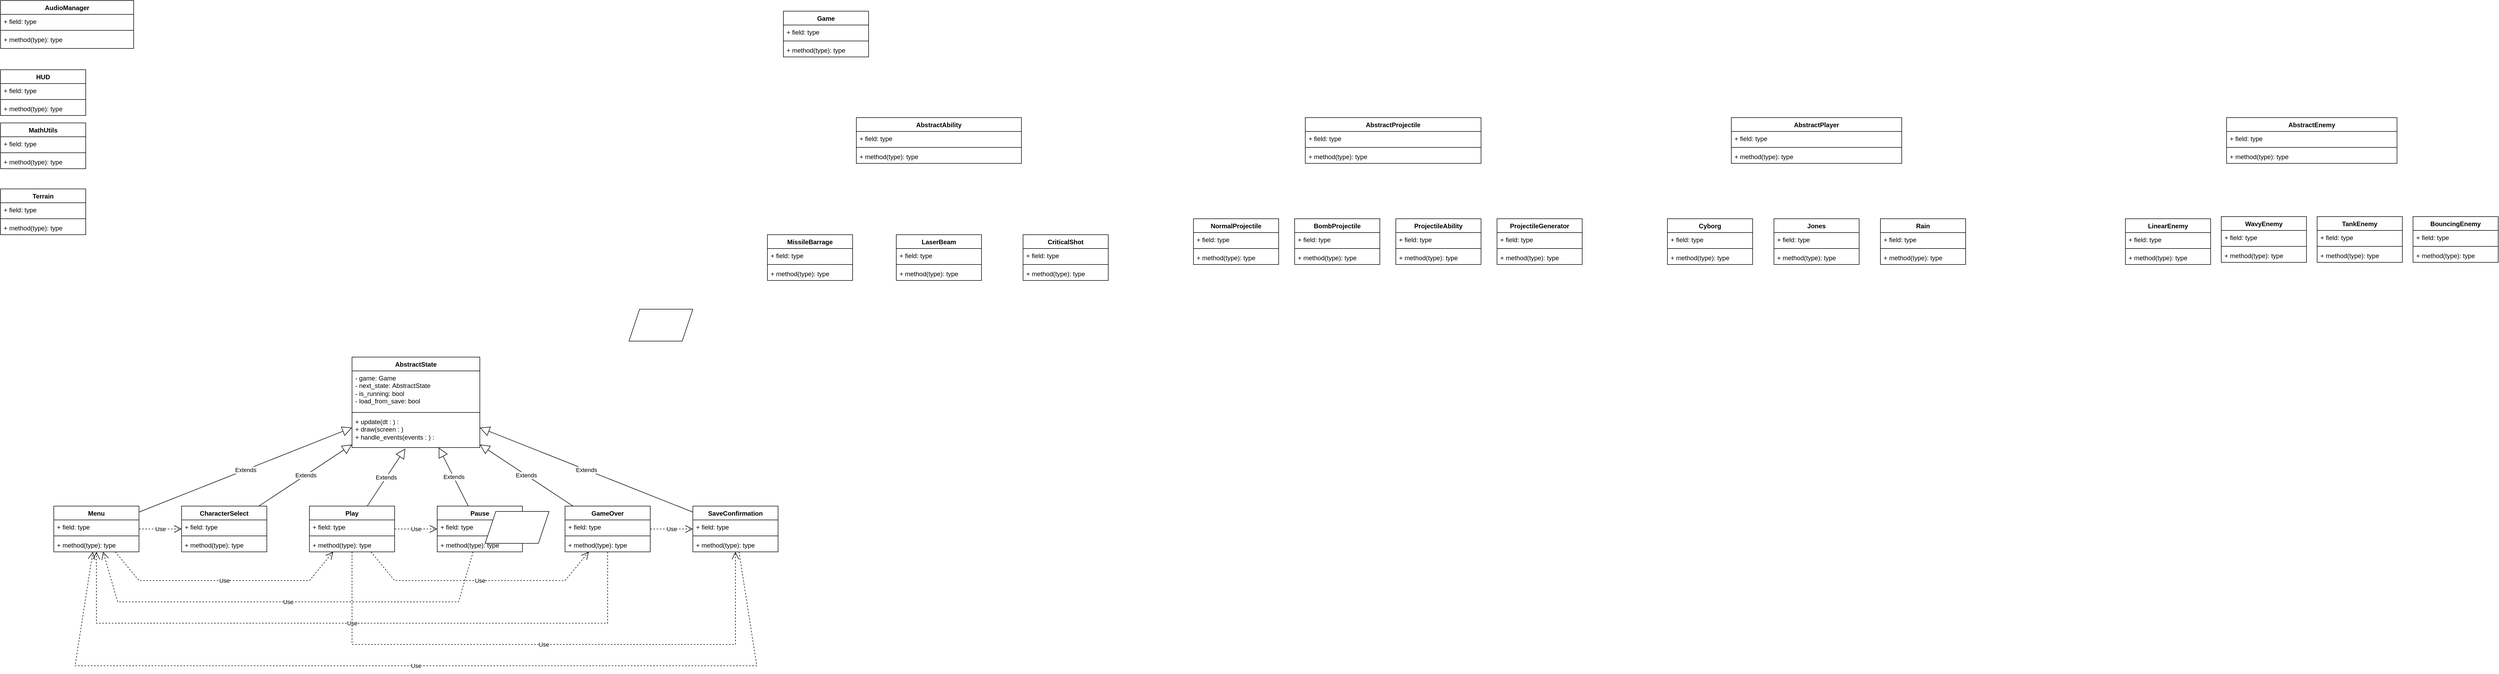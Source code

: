 <mxfile version="26.2.12">
  <diagram id="C5RBs43oDa-KdzZeNtuy" name="Page-1">
    <mxGraphModel dx="3740" dy="1973" grid="1" gridSize="10" guides="1" tooltips="1" connect="1" arrows="1" fold="1" page="1" pageScale="1" pageWidth="827" pageHeight="1169" math="0" shadow="0">
      <root>
        <mxCell id="WIyWlLk6GJQsqaUBKTNV-0" />
        <mxCell id="WIyWlLk6GJQsqaUBKTNV-1" parent="WIyWlLk6GJQsqaUBKTNV-0" />
        <mxCell id="0EwmHbK1_g-h2IZMiYUe-9" value="Game" style="swimlane;fontStyle=1;align=center;verticalAlign=top;childLayout=stackLayout;horizontal=1;startSize=26;horizontalStack=0;resizeParent=1;resizeParentMax=0;resizeLast=0;collapsible=1;marginBottom=0;whiteSpace=wrap;html=1;" parent="WIyWlLk6GJQsqaUBKTNV-1" vertex="1">
          <mxGeometry x="690" y="50" width="160" height="86" as="geometry" />
        </mxCell>
        <mxCell id="0EwmHbK1_g-h2IZMiYUe-10" value="+ field: type" style="text;strokeColor=none;fillColor=none;align=left;verticalAlign=top;spacingLeft=4;spacingRight=4;overflow=hidden;rotatable=0;points=[[0,0.5],[1,0.5]];portConstraint=eastwest;whiteSpace=wrap;html=1;" parent="0EwmHbK1_g-h2IZMiYUe-9" vertex="1">
          <mxGeometry y="26" width="160" height="26" as="geometry" />
        </mxCell>
        <mxCell id="0EwmHbK1_g-h2IZMiYUe-11" value="" style="line;strokeWidth=1;fillColor=none;align=left;verticalAlign=middle;spacingTop=-1;spacingLeft=3;spacingRight=3;rotatable=0;labelPosition=right;points=[];portConstraint=eastwest;strokeColor=inherit;" parent="0EwmHbK1_g-h2IZMiYUe-9" vertex="1">
          <mxGeometry y="52" width="160" height="8" as="geometry" />
        </mxCell>
        <mxCell id="0EwmHbK1_g-h2IZMiYUe-12" value="+ method(type): type" style="text;strokeColor=none;fillColor=none;align=left;verticalAlign=top;spacingLeft=4;spacingRight=4;overflow=hidden;rotatable=0;points=[[0,0.5],[1,0.5]];portConstraint=eastwest;whiteSpace=wrap;html=1;" parent="0EwmHbK1_g-h2IZMiYUe-9" vertex="1">
          <mxGeometry y="60" width="160" height="26" as="geometry" />
        </mxCell>
        <mxCell id="0EwmHbK1_g-h2IZMiYUe-21" value="AudioManager" style="swimlane;fontStyle=1;align=center;verticalAlign=top;childLayout=stackLayout;horizontal=1;startSize=26;horizontalStack=0;resizeParent=1;resizeParentMax=0;resizeLast=0;collapsible=1;marginBottom=0;whiteSpace=wrap;html=1;" parent="WIyWlLk6GJQsqaUBKTNV-1" vertex="1">
          <mxGeometry x="-780" y="30" width="250" height="90" as="geometry" />
        </mxCell>
        <mxCell id="0EwmHbK1_g-h2IZMiYUe-22" value="+ field: type" style="text;strokeColor=none;fillColor=none;align=left;verticalAlign=top;spacingLeft=4;spacingRight=4;overflow=hidden;rotatable=0;points=[[0,0.5],[1,0.5]];portConstraint=eastwest;whiteSpace=wrap;html=1;" parent="0EwmHbK1_g-h2IZMiYUe-21" vertex="1">
          <mxGeometry y="26" width="250" height="26" as="geometry" />
        </mxCell>
        <mxCell id="0EwmHbK1_g-h2IZMiYUe-23" value="" style="line;strokeWidth=1;fillColor=none;align=left;verticalAlign=middle;spacingTop=-1;spacingLeft=3;spacingRight=3;rotatable=0;labelPosition=right;points=[];portConstraint=eastwest;strokeColor=inherit;" parent="0EwmHbK1_g-h2IZMiYUe-21" vertex="1">
          <mxGeometry y="52" width="250" height="8" as="geometry" />
        </mxCell>
        <mxCell id="0EwmHbK1_g-h2IZMiYUe-24" value="+ method(type): type&lt;div&gt;&lt;br&gt;&lt;/div&gt;" style="text;strokeColor=none;fillColor=none;align=left;verticalAlign=top;spacingLeft=4;spacingRight=4;overflow=hidden;rotatable=0;points=[[0,0.5],[1,0.5]];portConstraint=eastwest;whiteSpace=wrap;html=1;" parent="0EwmHbK1_g-h2IZMiYUe-21" vertex="1">
          <mxGeometry y="60" width="250" height="30" as="geometry" />
        </mxCell>
        <mxCell id="0EwmHbK1_g-h2IZMiYUe-25" value="AbstractState" style="swimlane;fontStyle=1;align=center;verticalAlign=top;childLayout=stackLayout;horizontal=1;startSize=26;horizontalStack=0;resizeParent=1;resizeParentMax=0;resizeLast=0;collapsible=1;marginBottom=0;whiteSpace=wrap;html=1;" parent="WIyWlLk6GJQsqaUBKTNV-1" vertex="1">
          <mxGeometry x="-120" y="700" width="240" height="170" as="geometry" />
        </mxCell>
        <mxCell id="0EwmHbK1_g-h2IZMiYUe-26" value="- game: Game&lt;div&gt;- next_state:&amp;nbsp;AbstractState&lt;br&gt;&lt;div&gt;- is_running:&amp;nbsp;bool&lt;/div&gt;&lt;/div&gt;&lt;div&gt;- load_from_save:&amp;nbsp;bool&lt;/div&gt;" style="text;strokeColor=none;fillColor=none;align=left;verticalAlign=top;spacingLeft=4;spacingRight=4;overflow=hidden;rotatable=0;points=[[0,0.5],[1,0.5]];portConstraint=eastwest;whiteSpace=wrap;html=1;" parent="0EwmHbK1_g-h2IZMiYUe-25" vertex="1">
          <mxGeometry y="26" width="240" height="74" as="geometry" />
        </mxCell>
        <mxCell id="0EwmHbK1_g-h2IZMiYUe-27" value="" style="line;strokeWidth=1;fillColor=none;align=left;verticalAlign=middle;spacingTop=-1;spacingLeft=3;spacingRight=3;rotatable=0;labelPosition=right;points=[];portConstraint=eastwest;strokeColor=inherit;" parent="0EwmHbK1_g-h2IZMiYUe-25" vertex="1">
          <mxGeometry y="100" width="240" height="8" as="geometry" />
        </mxCell>
        <mxCell id="0EwmHbK1_g-h2IZMiYUe-28" value="&lt;div&gt;+ update(dt : ) :&amp;nbsp;&lt;/div&gt;&lt;div&gt;+ draw(screen : )&amp;nbsp;&lt;/div&gt;&lt;div&gt;+ handle_events(events : ) :&lt;/div&gt;" style="text;strokeColor=none;fillColor=none;align=left;verticalAlign=top;spacingLeft=4;spacingRight=4;overflow=hidden;rotatable=0;points=[[0,0.5],[1,0.5]];portConstraint=eastwest;whiteSpace=wrap;html=1;" parent="0EwmHbK1_g-h2IZMiYUe-25" vertex="1">
          <mxGeometry y="108" width="240" height="62" as="geometry" />
        </mxCell>
        <mxCell id="0EwmHbK1_g-h2IZMiYUe-38" value="Menu" style="swimlane;fontStyle=1;align=center;verticalAlign=top;childLayout=stackLayout;horizontal=1;startSize=26;horizontalStack=0;resizeParent=1;resizeParentMax=0;resizeLast=0;collapsible=1;marginBottom=0;whiteSpace=wrap;html=1;" parent="WIyWlLk6GJQsqaUBKTNV-1" vertex="1">
          <mxGeometry x="-680" y="980" width="160" height="86" as="geometry" />
        </mxCell>
        <mxCell id="0EwmHbK1_g-h2IZMiYUe-39" value="+ field: type" style="text;strokeColor=none;fillColor=none;align=left;verticalAlign=top;spacingLeft=4;spacingRight=4;overflow=hidden;rotatable=0;points=[[0,0.5],[1,0.5]];portConstraint=eastwest;whiteSpace=wrap;html=1;" parent="0EwmHbK1_g-h2IZMiYUe-38" vertex="1">
          <mxGeometry y="26" width="160" height="26" as="geometry" />
        </mxCell>
        <mxCell id="0EwmHbK1_g-h2IZMiYUe-40" value="" style="line;strokeWidth=1;fillColor=none;align=left;verticalAlign=middle;spacingTop=-1;spacingLeft=3;spacingRight=3;rotatable=0;labelPosition=right;points=[];portConstraint=eastwest;strokeColor=inherit;" parent="0EwmHbK1_g-h2IZMiYUe-38" vertex="1">
          <mxGeometry y="52" width="160" height="8" as="geometry" />
        </mxCell>
        <mxCell id="0EwmHbK1_g-h2IZMiYUe-41" value="+ method(type): type" style="text;strokeColor=none;fillColor=none;align=left;verticalAlign=top;spacingLeft=4;spacingRight=4;overflow=hidden;rotatable=0;points=[[0,0.5],[1,0.5]];portConstraint=eastwest;whiteSpace=wrap;html=1;" parent="0EwmHbK1_g-h2IZMiYUe-38" vertex="1">
          <mxGeometry y="60" width="160" height="26" as="geometry" />
        </mxCell>
        <mxCell id="0EwmHbK1_g-h2IZMiYUe-42" value="Play" style="swimlane;fontStyle=1;align=center;verticalAlign=top;childLayout=stackLayout;horizontal=1;startSize=26;horizontalStack=0;resizeParent=1;resizeParentMax=0;resizeLast=0;collapsible=1;marginBottom=0;whiteSpace=wrap;html=1;" parent="WIyWlLk6GJQsqaUBKTNV-1" vertex="1">
          <mxGeometry x="-200" y="980" width="160" height="86" as="geometry" />
        </mxCell>
        <mxCell id="0EwmHbK1_g-h2IZMiYUe-43" value="+ field: type" style="text;strokeColor=none;fillColor=none;align=left;verticalAlign=top;spacingLeft=4;spacingRight=4;overflow=hidden;rotatable=0;points=[[0,0.5],[1,0.5]];portConstraint=eastwest;whiteSpace=wrap;html=1;" parent="0EwmHbK1_g-h2IZMiYUe-42" vertex="1">
          <mxGeometry y="26" width="160" height="26" as="geometry" />
        </mxCell>
        <mxCell id="0EwmHbK1_g-h2IZMiYUe-44" value="" style="line;strokeWidth=1;fillColor=none;align=left;verticalAlign=middle;spacingTop=-1;spacingLeft=3;spacingRight=3;rotatable=0;labelPosition=right;points=[];portConstraint=eastwest;strokeColor=inherit;" parent="0EwmHbK1_g-h2IZMiYUe-42" vertex="1">
          <mxGeometry y="52" width="160" height="8" as="geometry" />
        </mxCell>
        <mxCell id="0EwmHbK1_g-h2IZMiYUe-45" value="+ method(type): type" style="text;strokeColor=none;fillColor=none;align=left;verticalAlign=top;spacingLeft=4;spacingRight=4;overflow=hidden;rotatable=0;points=[[0,0.5],[1,0.5]];portConstraint=eastwest;whiteSpace=wrap;html=1;" parent="0EwmHbK1_g-h2IZMiYUe-42" vertex="1">
          <mxGeometry y="60" width="160" height="26" as="geometry" />
        </mxCell>
        <mxCell id="0EwmHbK1_g-h2IZMiYUe-46" value="Pause" style="swimlane;fontStyle=1;align=center;verticalAlign=top;childLayout=stackLayout;horizontal=1;startSize=26;horizontalStack=0;resizeParent=1;resizeParentMax=0;resizeLast=0;collapsible=1;marginBottom=0;whiteSpace=wrap;html=1;" parent="WIyWlLk6GJQsqaUBKTNV-1" vertex="1">
          <mxGeometry x="40" y="980" width="160" height="86" as="geometry" />
        </mxCell>
        <mxCell id="0EwmHbK1_g-h2IZMiYUe-47" value="+ field: type" style="text;strokeColor=none;fillColor=none;align=left;verticalAlign=top;spacingLeft=4;spacingRight=4;overflow=hidden;rotatable=0;points=[[0,0.5],[1,0.5]];portConstraint=eastwest;whiteSpace=wrap;html=1;" parent="0EwmHbK1_g-h2IZMiYUe-46" vertex="1">
          <mxGeometry y="26" width="160" height="26" as="geometry" />
        </mxCell>
        <mxCell id="0EwmHbK1_g-h2IZMiYUe-48" value="" style="line;strokeWidth=1;fillColor=none;align=left;verticalAlign=middle;spacingTop=-1;spacingLeft=3;spacingRight=3;rotatable=0;labelPosition=right;points=[];portConstraint=eastwest;strokeColor=inherit;" parent="0EwmHbK1_g-h2IZMiYUe-46" vertex="1">
          <mxGeometry y="52" width="160" height="8" as="geometry" />
        </mxCell>
        <mxCell id="0EwmHbK1_g-h2IZMiYUe-49" value="+ method(type): type" style="text;strokeColor=none;fillColor=none;align=left;verticalAlign=top;spacingLeft=4;spacingRight=4;overflow=hidden;rotatable=0;points=[[0,0.5],[1,0.5]];portConstraint=eastwest;whiteSpace=wrap;html=1;" parent="0EwmHbK1_g-h2IZMiYUe-46" vertex="1">
          <mxGeometry y="60" width="160" height="26" as="geometry" />
        </mxCell>
        <mxCell id="0EwmHbK1_g-h2IZMiYUe-50" value="CharacterSelect" style="swimlane;fontStyle=1;align=center;verticalAlign=top;childLayout=stackLayout;horizontal=1;startSize=26;horizontalStack=0;resizeParent=1;resizeParentMax=0;resizeLast=0;collapsible=1;marginBottom=0;whiteSpace=wrap;html=1;" parent="WIyWlLk6GJQsqaUBKTNV-1" vertex="1">
          <mxGeometry x="-440" y="980" width="160" height="86" as="geometry" />
        </mxCell>
        <mxCell id="0EwmHbK1_g-h2IZMiYUe-51" value="+ field: type" style="text;strokeColor=none;fillColor=none;align=left;verticalAlign=top;spacingLeft=4;spacingRight=4;overflow=hidden;rotatable=0;points=[[0,0.5],[1,0.5]];portConstraint=eastwest;whiteSpace=wrap;html=1;" parent="0EwmHbK1_g-h2IZMiYUe-50" vertex="1">
          <mxGeometry y="26" width="160" height="26" as="geometry" />
        </mxCell>
        <mxCell id="0EwmHbK1_g-h2IZMiYUe-52" value="" style="line;strokeWidth=1;fillColor=none;align=left;verticalAlign=middle;spacingTop=-1;spacingLeft=3;spacingRight=3;rotatable=0;labelPosition=right;points=[];portConstraint=eastwest;strokeColor=inherit;" parent="0EwmHbK1_g-h2IZMiYUe-50" vertex="1">
          <mxGeometry y="52" width="160" height="8" as="geometry" />
        </mxCell>
        <mxCell id="0EwmHbK1_g-h2IZMiYUe-53" value="+ method(type): type" style="text;strokeColor=none;fillColor=none;align=left;verticalAlign=top;spacingLeft=4;spacingRight=4;overflow=hidden;rotatable=0;points=[[0,0.5],[1,0.5]];portConstraint=eastwest;whiteSpace=wrap;html=1;" parent="0EwmHbK1_g-h2IZMiYUe-50" vertex="1">
          <mxGeometry y="60" width="160" height="26" as="geometry" />
        </mxCell>
        <mxCell id="0EwmHbK1_g-h2IZMiYUe-55" value="SaveConfirmation" style="swimlane;fontStyle=1;align=center;verticalAlign=top;childLayout=stackLayout;horizontal=1;startSize=26;horizontalStack=0;resizeParent=1;resizeParentMax=0;resizeLast=0;collapsible=1;marginBottom=0;whiteSpace=wrap;html=1;" parent="WIyWlLk6GJQsqaUBKTNV-1" vertex="1">
          <mxGeometry x="520" y="980" width="160" height="86" as="geometry" />
        </mxCell>
        <mxCell id="0EwmHbK1_g-h2IZMiYUe-56" value="+ field: type" style="text;strokeColor=none;fillColor=none;align=left;verticalAlign=top;spacingLeft=4;spacingRight=4;overflow=hidden;rotatable=0;points=[[0,0.5],[1,0.5]];portConstraint=eastwest;whiteSpace=wrap;html=1;" parent="0EwmHbK1_g-h2IZMiYUe-55" vertex="1">
          <mxGeometry y="26" width="160" height="26" as="geometry" />
        </mxCell>
        <mxCell id="0EwmHbK1_g-h2IZMiYUe-57" value="" style="line;strokeWidth=1;fillColor=none;align=left;verticalAlign=middle;spacingTop=-1;spacingLeft=3;spacingRight=3;rotatable=0;labelPosition=right;points=[];portConstraint=eastwest;strokeColor=inherit;" parent="0EwmHbK1_g-h2IZMiYUe-55" vertex="1">
          <mxGeometry y="52" width="160" height="8" as="geometry" />
        </mxCell>
        <mxCell id="0EwmHbK1_g-h2IZMiYUe-58" value="+ method(type): type" style="text;strokeColor=none;fillColor=none;align=left;verticalAlign=top;spacingLeft=4;spacingRight=4;overflow=hidden;rotatable=0;points=[[0,0.5],[1,0.5]];portConstraint=eastwest;whiteSpace=wrap;html=1;" parent="0EwmHbK1_g-h2IZMiYUe-55" vertex="1">
          <mxGeometry y="60" width="160" height="26" as="geometry" />
        </mxCell>
        <mxCell id="0EwmHbK1_g-h2IZMiYUe-59" value="GameOver" style="swimlane;fontStyle=1;align=center;verticalAlign=top;childLayout=stackLayout;horizontal=1;startSize=26;horizontalStack=0;resizeParent=1;resizeParentMax=0;resizeLast=0;collapsible=1;marginBottom=0;whiteSpace=wrap;html=1;" parent="WIyWlLk6GJQsqaUBKTNV-1" vertex="1">
          <mxGeometry x="280" y="980" width="160" height="86" as="geometry" />
        </mxCell>
        <mxCell id="0EwmHbK1_g-h2IZMiYUe-60" value="+ field: type" style="text;strokeColor=none;fillColor=none;align=left;verticalAlign=top;spacingLeft=4;spacingRight=4;overflow=hidden;rotatable=0;points=[[0,0.5],[1,0.5]];portConstraint=eastwest;whiteSpace=wrap;html=1;" parent="0EwmHbK1_g-h2IZMiYUe-59" vertex="1">
          <mxGeometry y="26" width="160" height="26" as="geometry" />
        </mxCell>
        <mxCell id="0EwmHbK1_g-h2IZMiYUe-61" value="" style="line;strokeWidth=1;fillColor=none;align=left;verticalAlign=middle;spacingTop=-1;spacingLeft=3;spacingRight=3;rotatable=0;labelPosition=right;points=[];portConstraint=eastwest;strokeColor=inherit;" parent="0EwmHbK1_g-h2IZMiYUe-59" vertex="1">
          <mxGeometry y="52" width="160" height="8" as="geometry" />
        </mxCell>
        <mxCell id="0EwmHbK1_g-h2IZMiYUe-62" value="+ method(type): type" style="text;strokeColor=none;fillColor=none;align=left;verticalAlign=top;spacingLeft=4;spacingRight=4;overflow=hidden;rotatable=0;points=[[0,0.5],[1,0.5]];portConstraint=eastwest;whiteSpace=wrap;html=1;" parent="0EwmHbK1_g-h2IZMiYUe-59" vertex="1">
          <mxGeometry y="60" width="160" height="26" as="geometry" />
        </mxCell>
        <mxCell id="0EwmHbK1_g-h2IZMiYUe-63" value="HUD" style="swimlane;fontStyle=1;align=center;verticalAlign=top;childLayout=stackLayout;horizontal=1;startSize=26;horizontalStack=0;resizeParent=1;resizeParentMax=0;resizeLast=0;collapsible=1;marginBottom=0;whiteSpace=wrap;html=1;" parent="WIyWlLk6GJQsqaUBKTNV-1" vertex="1">
          <mxGeometry x="-780" y="160" width="160" height="86" as="geometry" />
        </mxCell>
        <mxCell id="0EwmHbK1_g-h2IZMiYUe-64" value="+ field: type" style="text;strokeColor=none;fillColor=none;align=left;verticalAlign=top;spacingLeft=4;spacingRight=4;overflow=hidden;rotatable=0;points=[[0,0.5],[1,0.5]];portConstraint=eastwest;whiteSpace=wrap;html=1;" parent="0EwmHbK1_g-h2IZMiYUe-63" vertex="1">
          <mxGeometry y="26" width="160" height="26" as="geometry" />
        </mxCell>
        <mxCell id="0EwmHbK1_g-h2IZMiYUe-65" value="" style="line;strokeWidth=1;fillColor=none;align=left;verticalAlign=middle;spacingTop=-1;spacingLeft=3;spacingRight=3;rotatable=0;labelPosition=right;points=[];portConstraint=eastwest;strokeColor=inherit;" parent="0EwmHbK1_g-h2IZMiYUe-63" vertex="1">
          <mxGeometry y="52" width="160" height="8" as="geometry" />
        </mxCell>
        <mxCell id="0EwmHbK1_g-h2IZMiYUe-66" value="+ method(type): type" style="text;strokeColor=none;fillColor=none;align=left;verticalAlign=top;spacingLeft=4;spacingRight=4;overflow=hidden;rotatable=0;points=[[0,0.5],[1,0.5]];portConstraint=eastwest;whiteSpace=wrap;html=1;" parent="0EwmHbK1_g-h2IZMiYUe-63" vertex="1">
          <mxGeometry y="60" width="160" height="26" as="geometry" />
        </mxCell>
        <mxCell id="0EwmHbK1_g-h2IZMiYUe-67" value="MathUtils" style="swimlane;fontStyle=1;align=center;verticalAlign=top;childLayout=stackLayout;horizontal=1;startSize=26;horizontalStack=0;resizeParent=1;resizeParentMax=0;resizeLast=0;collapsible=1;marginBottom=0;whiteSpace=wrap;html=1;" parent="WIyWlLk6GJQsqaUBKTNV-1" vertex="1">
          <mxGeometry x="-780" y="260" width="160" height="86" as="geometry" />
        </mxCell>
        <mxCell id="0EwmHbK1_g-h2IZMiYUe-68" value="+ field: type" style="text;strokeColor=none;fillColor=none;align=left;verticalAlign=top;spacingLeft=4;spacingRight=4;overflow=hidden;rotatable=0;points=[[0,0.5],[1,0.5]];portConstraint=eastwest;whiteSpace=wrap;html=1;" parent="0EwmHbK1_g-h2IZMiYUe-67" vertex="1">
          <mxGeometry y="26" width="160" height="26" as="geometry" />
        </mxCell>
        <mxCell id="0EwmHbK1_g-h2IZMiYUe-69" value="" style="line;strokeWidth=1;fillColor=none;align=left;verticalAlign=middle;spacingTop=-1;spacingLeft=3;spacingRight=3;rotatable=0;labelPosition=right;points=[];portConstraint=eastwest;strokeColor=inherit;" parent="0EwmHbK1_g-h2IZMiYUe-67" vertex="1">
          <mxGeometry y="52" width="160" height="8" as="geometry" />
        </mxCell>
        <mxCell id="0EwmHbK1_g-h2IZMiYUe-70" value="+ method(type): type" style="text;strokeColor=none;fillColor=none;align=left;verticalAlign=top;spacingLeft=4;spacingRight=4;overflow=hidden;rotatable=0;points=[[0,0.5],[1,0.5]];portConstraint=eastwest;whiteSpace=wrap;html=1;" parent="0EwmHbK1_g-h2IZMiYUe-67" vertex="1">
          <mxGeometry y="60" width="160" height="26" as="geometry" />
        </mxCell>
        <mxCell id="0EwmHbK1_g-h2IZMiYUe-71" value="AbstractAbility" style="swimlane;fontStyle=1;align=center;verticalAlign=top;childLayout=stackLayout;horizontal=1;startSize=26;horizontalStack=0;resizeParent=1;resizeParentMax=0;resizeLast=0;collapsible=1;marginBottom=0;whiteSpace=wrap;html=1;" parent="WIyWlLk6GJQsqaUBKTNV-1" vertex="1">
          <mxGeometry x="827" y="250" width="310" height="86" as="geometry" />
        </mxCell>
        <mxCell id="0EwmHbK1_g-h2IZMiYUe-72" value="+ field: type" style="text;strokeColor=none;fillColor=none;align=left;verticalAlign=top;spacingLeft=4;spacingRight=4;overflow=hidden;rotatable=0;points=[[0,0.5],[1,0.5]];portConstraint=eastwest;whiteSpace=wrap;html=1;" parent="0EwmHbK1_g-h2IZMiYUe-71" vertex="1">
          <mxGeometry y="26" width="310" height="26" as="geometry" />
        </mxCell>
        <mxCell id="0EwmHbK1_g-h2IZMiYUe-73" value="" style="line;strokeWidth=1;fillColor=none;align=left;verticalAlign=middle;spacingTop=-1;spacingLeft=3;spacingRight=3;rotatable=0;labelPosition=right;points=[];portConstraint=eastwest;strokeColor=inherit;" parent="0EwmHbK1_g-h2IZMiYUe-71" vertex="1">
          <mxGeometry y="52" width="310" height="8" as="geometry" />
        </mxCell>
        <mxCell id="0EwmHbK1_g-h2IZMiYUe-74" value="+ method(type): type" style="text;strokeColor=none;fillColor=none;align=left;verticalAlign=top;spacingLeft=4;spacingRight=4;overflow=hidden;rotatable=0;points=[[0,0.5],[1,0.5]];portConstraint=eastwest;whiteSpace=wrap;html=1;" parent="0EwmHbK1_g-h2IZMiYUe-71" vertex="1">
          <mxGeometry y="60" width="310" height="26" as="geometry" />
        </mxCell>
        <mxCell id="0EwmHbK1_g-h2IZMiYUe-75" value="MissileBarrage" style="swimlane;fontStyle=1;align=center;verticalAlign=top;childLayout=stackLayout;horizontal=1;startSize=26;horizontalStack=0;resizeParent=1;resizeParentMax=0;resizeLast=0;collapsible=1;marginBottom=0;whiteSpace=wrap;html=1;" parent="WIyWlLk6GJQsqaUBKTNV-1" vertex="1">
          <mxGeometry x="660" y="470" width="160" height="86" as="geometry" />
        </mxCell>
        <mxCell id="0EwmHbK1_g-h2IZMiYUe-76" value="+ field: type" style="text;strokeColor=none;fillColor=none;align=left;verticalAlign=top;spacingLeft=4;spacingRight=4;overflow=hidden;rotatable=0;points=[[0,0.5],[1,0.5]];portConstraint=eastwest;whiteSpace=wrap;html=1;" parent="0EwmHbK1_g-h2IZMiYUe-75" vertex="1">
          <mxGeometry y="26" width="160" height="26" as="geometry" />
        </mxCell>
        <mxCell id="0EwmHbK1_g-h2IZMiYUe-77" value="" style="line;strokeWidth=1;fillColor=none;align=left;verticalAlign=middle;spacingTop=-1;spacingLeft=3;spacingRight=3;rotatable=0;labelPosition=right;points=[];portConstraint=eastwest;strokeColor=inherit;" parent="0EwmHbK1_g-h2IZMiYUe-75" vertex="1">
          <mxGeometry y="52" width="160" height="8" as="geometry" />
        </mxCell>
        <mxCell id="0EwmHbK1_g-h2IZMiYUe-78" value="+ method(type): type" style="text;strokeColor=none;fillColor=none;align=left;verticalAlign=top;spacingLeft=4;spacingRight=4;overflow=hidden;rotatable=0;points=[[0,0.5],[1,0.5]];portConstraint=eastwest;whiteSpace=wrap;html=1;" parent="0EwmHbK1_g-h2IZMiYUe-75" vertex="1">
          <mxGeometry y="60" width="160" height="26" as="geometry" />
        </mxCell>
        <mxCell id="0EwmHbK1_g-h2IZMiYUe-79" value="LaserBeam" style="swimlane;fontStyle=1;align=center;verticalAlign=top;childLayout=stackLayout;horizontal=1;startSize=26;horizontalStack=0;resizeParent=1;resizeParentMax=0;resizeLast=0;collapsible=1;marginBottom=0;whiteSpace=wrap;html=1;" parent="WIyWlLk6GJQsqaUBKTNV-1" vertex="1">
          <mxGeometry x="902" y="470" width="160" height="86" as="geometry" />
        </mxCell>
        <mxCell id="0EwmHbK1_g-h2IZMiYUe-80" value="+ field: type" style="text;strokeColor=none;fillColor=none;align=left;verticalAlign=top;spacingLeft=4;spacingRight=4;overflow=hidden;rotatable=0;points=[[0,0.5],[1,0.5]];portConstraint=eastwest;whiteSpace=wrap;html=1;" parent="0EwmHbK1_g-h2IZMiYUe-79" vertex="1">
          <mxGeometry y="26" width="160" height="26" as="geometry" />
        </mxCell>
        <mxCell id="0EwmHbK1_g-h2IZMiYUe-81" value="" style="line;strokeWidth=1;fillColor=none;align=left;verticalAlign=middle;spacingTop=-1;spacingLeft=3;spacingRight=3;rotatable=0;labelPosition=right;points=[];portConstraint=eastwest;strokeColor=inherit;" parent="0EwmHbK1_g-h2IZMiYUe-79" vertex="1">
          <mxGeometry y="52" width="160" height="8" as="geometry" />
        </mxCell>
        <mxCell id="0EwmHbK1_g-h2IZMiYUe-82" value="+ method(type): type" style="text;strokeColor=none;fillColor=none;align=left;verticalAlign=top;spacingLeft=4;spacingRight=4;overflow=hidden;rotatable=0;points=[[0,0.5],[1,0.5]];portConstraint=eastwest;whiteSpace=wrap;html=1;" parent="0EwmHbK1_g-h2IZMiYUe-79" vertex="1">
          <mxGeometry y="60" width="160" height="26" as="geometry" />
        </mxCell>
        <mxCell id="0EwmHbK1_g-h2IZMiYUe-83" value="CriticalShot" style="swimlane;fontStyle=1;align=center;verticalAlign=top;childLayout=stackLayout;horizontal=1;startSize=26;horizontalStack=0;resizeParent=1;resizeParentMax=0;resizeLast=0;collapsible=1;marginBottom=0;whiteSpace=wrap;html=1;" parent="WIyWlLk6GJQsqaUBKTNV-1" vertex="1">
          <mxGeometry x="1140" y="470" width="160" height="86" as="geometry" />
        </mxCell>
        <mxCell id="0EwmHbK1_g-h2IZMiYUe-84" value="+ field: type" style="text;strokeColor=none;fillColor=none;align=left;verticalAlign=top;spacingLeft=4;spacingRight=4;overflow=hidden;rotatable=0;points=[[0,0.5],[1,0.5]];portConstraint=eastwest;whiteSpace=wrap;html=1;" parent="0EwmHbK1_g-h2IZMiYUe-83" vertex="1">
          <mxGeometry y="26" width="160" height="26" as="geometry" />
        </mxCell>
        <mxCell id="0EwmHbK1_g-h2IZMiYUe-85" value="" style="line;strokeWidth=1;fillColor=none;align=left;verticalAlign=middle;spacingTop=-1;spacingLeft=3;spacingRight=3;rotatable=0;labelPosition=right;points=[];portConstraint=eastwest;strokeColor=inherit;" parent="0EwmHbK1_g-h2IZMiYUe-83" vertex="1">
          <mxGeometry y="52" width="160" height="8" as="geometry" />
        </mxCell>
        <mxCell id="0EwmHbK1_g-h2IZMiYUe-86" value="+ method(type): type" style="text;strokeColor=none;fillColor=none;align=left;verticalAlign=top;spacingLeft=4;spacingRight=4;overflow=hidden;rotatable=0;points=[[0,0.5],[1,0.5]];portConstraint=eastwest;whiteSpace=wrap;html=1;" parent="0EwmHbK1_g-h2IZMiYUe-83" vertex="1">
          <mxGeometry y="60" width="160" height="26" as="geometry" />
        </mxCell>
        <mxCell id="0EwmHbK1_g-h2IZMiYUe-87" value="AbstractProjectile" style="swimlane;fontStyle=1;align=center;verticalAlign=top;childLayout=stackLayout;horizontal=1;startSize=26;horizontalStack=0;resizeParent=1;resizeParentMax=0;resizeLast=0;collapsible=1;marginBottom=0;whiteSpace=wrap;html=1;" parent="WIyWlLk6GJQsqaUBKTNV-1" vertex="1">
          <mxGeometry x="1670" y="250" width="330" height="86" as="geometry" />
        </mxCell>
        <mxCell id="0EwmHbK1_g-h2IZMiYUe-88" value="+ field: type" style="text;strokeColor=none;fillColor=none;align=left;verticalAlign=top;spacingLeft=4;spacingRight=4;overflow=hidden;rotatable=0;points=[[0,0.5],[1,0.5]];portConstraint=eastwest;whiteSpace=wrap;html=1;" parent="0EwmHbK1_g-h2IZMiYUe-87" vertex="1">
          <mxGeometry y="26" width="330" height="26" as="geometry" />
        </mxCell>
        <mxCell id="0EwmHbK1_g-h2IZMiYUe-89" value="" style="line;strokeWidth=1;fillColor=none;align=left;verticalAlign=middle;spacingTop=-1;spacingLeft=3;spacingRight=3;rotatable=0;labelPosition=right;points=[];portConstraint=eastwest;strokeColor=inherit;" parent="0EwmHbK1_g-h2IZMiYUe-87" vertex="1">
          <mxGeometry y="52" width="330" height="8" as="geometry" />
        </mxCell>
        <mxCell id="0EwmHbK1_g-h2IZMiYUe-90" value="+ method(type): type" style="text;strokeColor=none;fillColor=none;align=left;verticalAlign=top;spacingLeft=4;spacingRight=4;overflow=hidden;rotatable=0;points=[[0,0.5],[1,0.5]];portConstraint=eastwest;whiteSpace=wrap;html=1;" parent="0EwmHbK1_g-h2IZMiYUe-87" vertex="1">
          <mxGeometry y="60" width="330" height="26" as="geometry" />
        </mxCell>
        <mxCell id="0EwmHbK1_g-h2IZMiYUe-91" value="BombProjectile" style="swimlane;fontStyle=1;align=center;verticalAlign=top;childLayout=stackLayout;horizontal=1;startSize=26;horizontalStack=0;resizeParent=1;resizeParentMax=0;resizeLast=0;collapsible=1;marginBottom=0;whiteSpace=wrap;html=1;" parent="WIyWlLk6GJQsqaUBKTNV-1" vertex="1">
          <mxGeometry x="1650" y="440" width="160" height="86" as="geometry" />
        </mxCell>
        <mxCell id="0EwmHbK1_g-h2IZMiYUe-92" value="+ field: type" style="text;strokeColor=none;fillColor=none;align=left;verticalAlign=top;spacingLeft=4;spacingRight=4;overflow=hidden;rotatable=0;points=[[0,0.5],[1,0.5]];portConstraint=eastwest;whiteSpace=wrap;html=1;" parent="0EwmHbK1_g-h2IZMiYUe-91" vertex="1">
          <mxGeometry y="26" width="160" height="26" as="geometry" />
        </mxCell>
        <mxCell id="0EwmHbK1_g-h2IZMiYUe-93" value="" style="line;strokeWidth=1;fillColor=none;align=left;verticalAlign=middle;spacingTop=-1;spacingLeft=3;spacingRight=3;rotatable=0;labelPosition=right;points=[];portConstraint=eastwest;strokeColor=inherit;" parent="0EwmHbK1_g-h2IZMiYUe-91" vertex="1">
          <mxGeometry y="52" width="160" height="8" as="geometry" />
        </mxCell>
        <mxCell id="0EwmHbK1_g-h2IZMiYUe-94" value="+ method(type): type" style="text;strokeColor=none;fillColor=none;align=left;verticalAlign=top;spacingLeft=4;spacingRight=4;overflow=hidden;rotatable=0;points=[[0,0.5],[1,0.5]];portConstraint=eastwest;whiteSpace=wrap;html=1;" parent="0EwmHbK1_g-h2IZMiYUe-91" vertex="1">
          <mxGeometry y="60" width="160" height="26" as="geometry" />
        </mxCell>
        <mxCell id="0EwmHbK1_g-h2IZMiYUe-95" value="NormalProjectile" style="swimlane;fontStyle=1;align=center;verticalAlign=top;childLayout=stackLayout;horizontal=1;startSize=26;horizontalStack=0;resizeParent=1;resizeParentMax=0;resizeLast=0;collapsible=1;marginBottom=0;whiteSpace=wrap;html=1;" parent="WIyWlLk6GJQsqaUBKTNV-1" vertex="1">
          <mxGeometry x="1460" y="440" width="160" height="86" as="geometry" />
        </mxCell>
        <mxCell id="0EwmHbK1_g-h2IZMiYUe-96" value="+ field: type" style="text;strokeColor=none;fillColor=none;align=left;verticalAlign=top;spacingLeft=4;spacingRight=4;overflow=hidden;rotatable=0;points=[[0,0.5],[1,0.5]];portConstraint=eastwest;whiteSpace=wrap;html=1;" parent="0EwmHbK1_g-h2IZMiYUe-95" vertex="1">
          <mxGeometry y="26" width="160" height="26" as="geometry" />
        </mxCell>
        <mxCell id="0EwmHbK1_g-h2IZMiYUe-97" value="" style="line;strokeWidth=1;fillColor=none;align=left;verticalAlign=middle;spacingTop=-1;spacingLeft=3;spacingRight=3;rotatable=0;labelPosition=right;points=[];portConstraint=eastwest;strokeColor=inherit;" parent="0EwmHbK1_g-h2IZMiYUe-95" vertex="1">
          <mxGeometry y="52" width="160" height="8" as="geometry" />
        </mxCell>
        <mxCell id="0EwmHbK1_g-h2IZMiYUe-98" value="+ method(type): type" style="text;strokeColor=none;fillColor=none;align=left;verticalAlign=top;spacingLeft=4;spacingRight=4;overflow=hidden;rotatable=0;points=[[0,0.5],[1,0.5]];portConstraint=eastwest;whiteSpace=wrap;html=1;" parent="0EwmHbK1_g-h2IZMiYUe-95" vertex="1">
          <mxGeometry y="60" width="160" height="26" as="geometry" />
        </mxCell>
        <mxCell id="0EwmHbK1_g-h2IZMiYUe-99" value="ProjectileAbility" style="swimlane;fontStyle=1;align=center;verticalAlign=top;childLayout=stackLayout;horizontal=1;startSize=26;horizontalStack=0;resizeParent=1;resizeParentMax=0;resizeLast=0;collapsible=1;marginBottom=0;whiteSpace=wrap;html=1;" parent="WIyWlLk6GJQsqaUBKTNV-1" vertex="1">
          <mxGeometry x="1840" y="440" width="160" height="86" as="geometry" />
        </mxCell>
        <mxCell id="0EwmHbK1_g-h2IZMiYUe-100" value="+ field: type" style="text;strokeColor=none;fillColor=none;align=left;verticalAlign=top;spacingLeft=4;spacingRight=4;overflow=hidden;rotatable=0;points=[[0,0.5],[1,0.5]];portConstraint=eastwest;whiteSpace=wrap;html=1;" parent="0EwmHbK1_g-h2IZMiYUe-99" vertex="1">
          <mxGeometry y="26" width="160" height="26" as="geometry" />
        </mxCell>
        <mxCell id="0EwmHbK1_g-h2IZMiYUe-101" value="" style="line;strokeWidth=1;fillColor=none;align=left;verticalAlign=middle;spacingTop=-1;spacingLeft=3;spacingRight=3;rotatable=0;labelPosition=right;points=[];portConstraint=eastwest;strokeColor=inherit;" parent="0EwmHbK1_g-h2IZMiYUe-99" vertex="1">
          <mxGeometry y="52" width="160" height="8" as="geometry" />
        </mxCell>
        <mxCell id="0EwmHbK1_g-h2IZMiYUe-102" value="+ method(type): type" style="text;strokeColor=none;fillColor=none;align=left;verticalAlign=top;spacingLeft=4;spacingRight=4;overflow=hidden;rotatable=0;points=[[0,0.5],[1,0.5]];portConstraint=eastwest;whiteSpace=wrap;html=1;" parent="0EwmHbK1_g-h2IZMiYUe-99" vertex="1">
          <mxGeometry y="60" width="160" height="26" as="geometry" />
        </mxCell>
        <mxCell id="0EwmHbK1_g-h2IZMiYUe-103" value="ProjectileGenerator" style="swimlane;fontStyle=1;align=center;verticalAlign=top;childLayout=stackLayout;horizontal=1;startSize=26;horizontalStack=0;resizeParent=1;resizeParentMax=0;resizeLast=0;collapsible=1;marginBottom=0;whiteSpace=wrap;html=1;" parent="WIyWlLk6GJQsqaUBKTNV-1" vertex="1">
          <mxGeometry x="2030" y="440" width="160" height="86" as="geometry" />
        </mxCell>
        <mxCell id="0EwmHbK1_g-h2IZMiYUe-104" value="+ field: type" style="text;strokeColor=none;fillColor=none;align=left;verticalAlign=top;spacingLeft=4;spacingRight=4;overflow=hidden;rotatable=0;points=[[0,0.5],[1,0.5]];portConstraint=eastwest;whiteSpace=wrap;html=1;" parent="0EwmHbK1_g-h2IZMiYUe-103" vertex="1">
          <mxGeometry y="26" width="160" height="26" as="geometry" />
        </mxCell>
        <mxCell id="0EwmHbK1_g-h2IZMiYUe-105" value="" style="line;strokeWidth=1;fillColor=none;align=left;verticalAlign=middle;spacingTop=-1;spacingLeft=3;spacingRight=3;rotatable=0;labelPosition=right;points=[];portConstraint=eastwest;strokeColor=inherit;" parent="0EwmHbK1_g-h2IZMiYUe-103" vertex="1">
          <mxGeometry y="52" width="160" height="8" as="geometry" />
        </mxCell>
        <mxCell id="0EwmHbK1_g-h2IZMiYUe-106" value="+ method(type): type" style="text;strokeColor=none;fillColor=none;align=left;verticalAlign=top;spacingLeft=4;spacingRight=4;overflow=hidden;rotatable=0;points=[[0,0.5],[1,0.5]];portConstraint=eastwest;whiteSpace=wrap;html=1;" parent="0EwmHbK1_g-h2IZMiYUe-103" vertex="1">
          <mxGeometry y="60" width="160" height="26" as="geometry" />
        </mxCell>
        <mxCell id="0EwmHbK1_g-h2IZMiYUe-107" value="AbstractPlayer" style="swimlane;fontStyle=1;align=center;verticalAlign=top;childLayout=stackLayout;horizontal=1;startSize=26;horizontalStack=0;resizeParent=1;resizeParentMax=0;resizeLast=0;collapsible=1;marginBottom=0;whiteSpace=wrap;html=1;" parent="WIyWlLk6GJQsqaUBKTNV-1" vertex="1">
          <mxGeometry x="2470" y="250" width="320" height="86" as="geometry" />
        </mxCell>
        <mxCell id="0EwmHbK1_g-h2IZMiYUe-108" value="+ field: type" style="text;strokeColor=none;fillColor=none;align=left;verticalAlign=top;spacingLeft=4;spacingRight=4;overflow=hidden;rotatable=0;points=[[0,0.5],[1,0.5]];portConstraint=eastwest;whiteSpace=wrap;html=1;" parent="0EwmHbK1_g-h2IZMiYUe-107" vertex="1">
          <mxGeometry y="26" width="320" height="26" as="geometry" />
        </mxCell>
        <mxCell id="0EwmHbK1_g-h2IZMiYUe-109" value="" style="line;strokeWidth=1;fillColor=none;align=left;verticalAlign=middle;spacingTop=-1;spacingLeft=3;spacingRight=3;rotatable=0;labelPosition=right;points=[];portConstraint=eastwest;strokeColor=inherit;" parent="0EwmHbK1_g-h2IZMiYUe-107" vertex="1">
          <mxGeometry y="52" width="320" height="8" as="geometry" />
        </mxCell>
        <mxCell id="0EwmHbK1_g-h2IZMiYUe-110" value="+ method(type): type" style="text;strokeColor=none;fillColor=none;align=left;verticalAlign=top;spacingLeft=4;spacingRight=4;overflow=hidden;rotatable=0;points=[[0,0.5],[1,0.5]];portConstraint=eastwest;whiteSpace=wrap;html=1;" parent="0EwmHbK1_g-h2IZMiYUe-107" vertex="1">
          <mxGeometry y="60" width="320" height="26" as="geometry" />
        </mxCell>
        <mxCell id="0EwmHbK1_g-h2IZMiYUe-111" value="Cyborg" style="swimlane;fontStyle=1;align=center;verticalAlign=top;childLayout=stackLayout;horizontal=1;startSize=26;horizontalStack=0;resizeParent=1;resizeParentMax=0;resizeLast=0;collapsible=1;marginBottom=0;whiteSpace=wrap;html=1;" parent="WIyWlLk6GJQsqaUBKTNV-1" vertex="1">
          <mxGeometry x="2350" y="440" width="160" height="86" as="geometry" />
        </mxCell>
        <mxCell id="0EwmHbK1_g-h2IZMiYUe-112" value="+ field: type" style="text;strokeColor=none;fillColor=none;align=left;verticalAlign=top;spacingLeft=4;spacingRight=4;overflow=hidden;rotatable=0;points=[[0,0.5],[1,0.5]];portConstraint=eastwest;whiteSpace=wrap;html=1;" parent="0EwmHbK1_g-h2IZMiYUe-111" vertex="1">
          <mxGeometry y="26" width="160" height="26" as="geometry" />
        </mxCell>
        <mxCell id="0EwmHbK1_g-h2IZMiYUe-113" value="" style="line;strokeWidth=1;fillColor=none;align=left;verticalAlign=middle;spacingTop=-1;spacingLeft=3;spacingRight=3;rotatable=0;labelPosition=right;points=[];portConstraint=eastwest;strokeColor=inherit;" parent="0EwmHbK1_g-h2IZMiYUe-111" vertex="1">
          <mxGeometry y="52" width="160" height="8" as="geometry" />
        </mxCell>
        <mxCell id="0EwmHbK1_g-h2IZMiYUe-114" value="+ method(type): type" style="text;strokeColor=none;fillColor=none;align=left;verticalAlign=top;spacingLeft=4;spacingRight=4;overflow=hidden;rotatable=0;points=[[0,0.5],[1,0.5]];portConstraint=eastwest;whiteSpace=wrap;html=1;" parent="0EwmHbK1_g-h2IZMiYUe-111" vertex="1">
          <mxGeometry y="60" width="160" height="26" as="geometry" />
        </mxCell>
        <mxCell id="0EwmHbK1_g-h2IZMiYUe-115" value="Jones" style="swimlane;fontStyle=1;align=center;verticalAlign=top;childLayout=stackLayout;horizontal=1;startSize=26;horizontalStack=0;resizeParent=1;resizeParentMax=0;resizeLast=0;collapsible=1;marginBottom=0;whiteSpace=wrap;html=1;" parent="WIyWlLk6GJQsqaUBKTNV-1" vertex="1">
          <mxGeometry x="2550" y="440" width="160" height="86" as="geometry" />
        </mxCell>
        <mxCell id="0EwmHbK1_g-h2IZMiYUe-116" value="+ field: type" style="text;strokeColor=none;fillColor=none;align=left;verticalAlign=top;spacingLeft=4;spacingRight=4;overflow=hidden;rotatable=0;points=[[0,0.5],[1,0.5]];portConstraint=eastwest;whiteSpace=wrap;html=1;" parent="0EwmHbK1_g-h2IZMiYUe-115" vertex="1">
          <mxGeometry y="26" width="160" height="26" as="geometry" />
        </mxCell>
        <mxCell id="0EwmHbK1_g-h2IZMiYUe-117" value="" style="line;strokeWidth=1;fillColor=none;align=left;verticalAlign=middle;spacingTop=-1;spacingLeft=3;spacingRight=3;rotatable=0;labelPosition=right;points=[];portConstraint=eastwest;strokeColor=inherit;" parent="0EwmHbK1_g-h2IZMiYUe-115" vertex="1">
          <mxGeometry y="52" width="160" height="8" as="geometry" />
        </mxCell>
        <mxCell id="0EwmHbK1_g-h2IZMiYUe-118" value="+ method(type): type" style="text;strokeColor=none;fillColor=none;align=left;verticalAlign=top;spacingLeft=4;spacingRight=4;overflow=hidden;rotatable=0;points=[[0,0.5],[1,0.5]];portConstraint=eastwest;whiteSpace=wrap;html=1;" parent="0EwmHbK1_g-h2IZMiYUe-115" vertex="1">
          <mxGeometry y="60" width="160" height="26" as="geometry" />
        </mxCell>
        <mxCell id="0EwmHbK1_g-h2IZMiYUe-119" value="Rain" style="swimlane;fontStyle=1;align=center;verticalAlign=top;childLayout=stackLayout;horizontal=1;startSize=26;horizontalStack=0;resizeParent=1;resizeParentMax=0;resizeLast=0;collapsible=1;marginBottom=0;whiteSpace=wrap;html=1;" parent="WIyWlLk6GJQsqaUBKTNV-1" vertex="1">
          <mxGeometry x="2750" y="440" width="160" height="86" as="geometry" />
        </mxCell>
        <mxCell id="0EwmHbK1_g-h2IZMiYUe-120" value="+ field: type" style="text;strokeColor=none;fillColor=none;align=left;verticalAlign=top;spacingLeft=4;spacingRight=4;overflow=hidden;rotatable=0;points=[[0,0.5],[1,0.5]];portConstraint=eastwest;whiteSpace=wrap;html=1;" parent="0EwmHbK1_g-h2IZMiYUe-119" vertex="1">
          <mxGeometry y="26" width="160" height="26" as="geometry" />
        </mxCell>
        <mxCell id="0EwmHbK1_g-h2IZMiYUe-121" value="" style="line;strokeWidth=1;fillColor=none;align=left;verticalAlign=middle;spacingTop=-1;spacingLeft=3;spacingRight=3;rotatable=0;labelPosition=right;points=[];portConstraint=eastwest;strokeColor=inherit;" parent="0EwmHbK1_g-h2IZMiYUe-119" vertex="1">
          <mxGeometry y="52" width="160" height="8" as="geometry" />
        </mxCell>
        <mxCell id="0EwmHbK1_g-h2IZMiYUe-122" value="+ method(type): type" style="text;strokeColor=none;fillColor=none;align=left;verticalAlign=top;spacingLeft=4;spacingRight=4;overflow=hidden;rotatable=0;points=[[0,0.5],[1,0.5]];portConstraint=eastwest;whiteSpace=wrap;html=1;" parent="0EwmHbK1_g-h2IZMiYUe-119" vertex="1">
          <mxGeometry y="60" width="160" height="26" as="geometry" />
        </mxCell>
        <mxCell id="0EwmHbK1_g-h2IZMiYUe-123" value="BouncingEnemy" style="swimlane;fontStyle=1;align=center;verticalAlign=top;childLayout=stackLayout;horizontal=1;startSize=26;horizontalStack=0;resizeParent=1;resizeParentMax=0;resizeLast=0;collapsible=1;marginBottom=0;whiteSpace=wrap;html=1;" parent="WIyWlLk6GJQsqaUBKTNV-1" vertex="1">
          <mxGeometry x="3750" y="436" width="160" height="86" as="geometry" />
        </mxCell>
        <mxCell id="0EwmHbK1_g-h2IZMiYUe-124" value="+ field: type" style="text;strokeColor=none;fillColor=none;align=left;verticalAlign=top;spacingLeft=4;spacingRight=4;overflow=hidden;rotatable=0;points=[[0,0.5],[1,0.5]];portConstraint=eastwest;whiteSpace=wrap;html=1;" parent="0EwmHbK1_g-h2IZMiYUe-123" vertex="1">
          <mxGeometry y="26" width="160" height="26" as="geometry" />
        </mxCell>
        <mxCell id="0EwmHbK1_g-h2IZMiYUe-125" value="" style="line;strokeWidth=1;fillColor=none;align=left;verticalAlign=middle;spacingTop=-1;spacingLeft=3;spacingRight=3;rotatable=0;labelPosition=right;points=[];portConstraint=eastwest;strokeColor=inherit;" parent="0EwmHbK1_g-h2IZMiYUe-123" vertex="1">
          <mxGeometry y="52" width="160" height="8" as="geometry" />
        </mxCell>
        <mxCell id="0EwmHbK1_g-h2IZMiYUe-126" value="+ method(type): type" style="text;strokeColor=none;fillColor=none;align=left;verticalAlign=top;spacingLeft=4;spacingRight=4;overflow=hidden;rotatable=0;points=[[0,0.5],[1,0.5]];portConstraint=eastwest;whiteSpace=wrap;html=1;" parent="0EwmHbK1_g-h2IZMiYUe-123" vertex="1">
          <mxGeometry y="60" width="160" height="26" as="geometry" />
        </mxCell>
        <mxCell id="0EwmHbK1_g-h2IZMiYUe-127" value="TankEnemy" style="swimlane;fontStyle=1;align=center;verticalAlign=top;childLayout=stackLayout;horizontal=1;startSize=26;horizontalStack=0;resizeParent=1;resizeParentMax=0;resizeLast=0;collapsible=1;marginBottom=0;whiteSpace=wrap;html=1;" parent="WIyWlLk6GJQsqaUBKTNV-1" vertex="1">
          <mxGeometry x="3570" y="436" width="160" height="86" as="geometry" />
        </mxCell>
        <mxCell id="0EwmHbK1_g-h2IZMiYUe-128" value="+ field: type" style="text;strokeColor=none;fillColor=none;align=left;verticalAlign=top;spacingLeft=4;spacingRight=4;overflow=hidden;rotatable=0;points=[[0,0.5],[1,0.5]];portConstraint=eastwest;whiteSpace=wrap;html=1;" parent="0EwmHbK1_g-h2IZMiYUe-127" vertex="1">
          <mxGeometry y="26" width="160" height="26" as="geometry" />
        </mxCell>
        <mxCell id="0EwmHbK1_g-h2IZMiYUe-129" value="" style="line;strokeWidth=1;fillColor=none;align=left;verticalAlign=middle;spacingTop=-1;spacingLeft=3;spacingRight=3;rotatable=0;labelPosition=right;points=[];portConstraint=eastwest;strokeColor=inherit;" parent="0EwmHbK1_g-h2IZMiYUe-127" vertex="1">
          <mxGeometry y="52" width="160" height="8" as="geometry" />
        </mxCell>
        <mxCell id="0EwmHbK1_g-h2IZMiYUe-130" value="+ method(type): type" style="text;strokeColor=none;fillColor=none;align=left;verticalAlign=top;spacingLeft=4;spacingRight=4;overflow=hidden;rotatable=0;points=[[0,0.5],[1,0.5]];portConstraint=eastwest;whiteSpace=wrap;html=1;" parent="0EwmHbK1_g-h2IZMiYUe-127" vertex="1">
          <mxGeometry y="60" width="160" height="26" as="geometry" />
        </mxCell>
        <mxCell id="0EwmHbK1_g-h2IZMiYUe-131" value="WavyEnemy" style="swimlane;fontStyle=1;align=center;verticalAlign=top;childLayout=stackLayout;horizontal=1;startSize=26;horizontalStack=0;resizeParent=1;resizeParentMax=0;resizeLast=0;collapsible=1;marginBottom=0;whiteSpace=wrap;html=1;" parent="WIyWlLk6GJQsqaUBKTNV-1" vertex="1">
          <mxGeometry x="3390" y="436" width="160" height="86" as="geometry" />
        </mxCell>
        <mxCell id="0EwmHbK1_g-h2IZMiYUe-132" value="+ field: type" style="text;strokeColor=none;fillColor=none;align=left;verticalAlign=top;spacingLeft=4;spacingRight=4;overflow=hidden;rotatable=0;points=[[0,0.5],[1,0.5]];portConstraint=eastwest;whiteSpace=wrap;html=1;" parent="0EwmHbK1_g-h2IZMiYUe-131" vertex="1">
          <mxGeometry y="26" width="160" height="26" as="geometry" />
        </mxCell>
        <mxCell id="0EwmHbK1_g-h2IZMiYUe-133" value="" style="line;strokeWidth=1;fillColor=none;align=left;verticalAlign=middle;spacingTop=-1;spacingLeft=3;spacingRight=3;rotatable=0;labelPosition=right;points=[];portConstraint=eastwest;strokeColor=inherit;" parent="0EwmHbK1_g-h2IZMiYUe-131" vertex="1">
          <mxGeometry y="52" width="160" height="8" as="geometry" />
        </mxCell>
        <mxCell id="0EwmHbK1_g-h2IZMiYUe-134" value="+ method(type): type" style="text;strokeColor=none;fillColor=none;align=left;verticalAlign=top;spacingLeft=4;spacingRight=4;overflow=hidden;rotatable=0;points=[[0,0.5],[1,0.5]];portConstraint=eastwest;whiteSpace=wrap;html=1;" parent="0EwmHbK1_g-h2IZMiYUe-131" vertex="1">
          <mxGeometry y="60" width="160" height="26" as="geometry" />
        </mxCell>
        <mxCell id="0EwmHbK1_g-h2IZMiYUe-135" value="LinearEnemy" style="swimlane;fontStyle=1;align=center;verticalAlign=top;childLayout=stackLayout;horizontal=1;startSize=26;horizontalStack=0;resizeParent=1;resizeParentMax=0;resizeLast=0;collapsible=1;marginBottom=0;whiteSpace=wrap;html=1;" parent="WIyWlLk6GJQsqaUBKTNV-1" vertex="1">
          <mxGeometry x="3210" y="440" width="160" height="86" as="geometry" />
        </mxCell>
        <mxCell id="0EwmHbK1_g-h2IZMiYUe-136" value="+ field: type" style="text;strokeColor=none;fillColor=none;align=left;verticalAlign=top;spacingLeft=4;spacingRight=4;overflow=hidden;rotatable=0;points=[[0,0.5],[1,0.5]];portConstraint=eastwest;whiteSpace=wrap;html=1;" parent="0EwmHbK1_g-h2IZMiYUe-135" vertex="1">
          <mxGeometry y="26" width="160" height="26" as="geometry" />
        </mxCell>
        <mxCell id="0EwmHbK1_g-h2IZMiYUe-137" value="" style="line;strokeWidth=1;fillColor=none;align=left;verticalAlign=middle;spacingTop=-1;spacingLeft=3;spacingRight=3;rotatable=0;labelPosition=right;points=[];portConstraint=eastwest;strokeColor=inherit;" parent="0EwmHbK1_g-h2IZMiYUe-135" vertex="1">
          <mxGeometry y="52" width="160" height="8" as="geometry" />
        </mxCell>
        <mxCell id="0EwmHbK1_g-h2IZMiYUe-138" value="+ method(type): type" style="text;strokeColor=none;fillColor=none;align=left;verticalAlign=top;spacingLeft=4;spacingRight=4;overflow=hidden;rotatable=0;points=[[0,0.5],[1,0.5]];portConstraint=eastwest;whiteSpace=wrap;html=1;" parent="0EwmHbK1_g-h2IZMiYUe-135" vertex="1">
          <mxGeometry y="60" width="160" height="26" as="geometry" />
        </mxCell>
        <mxCell id="0EwmHbK1_g-h2IZMiYUe-139" value="AbstractEnemy" style="swimlane;fontStyle=1;align=center;verticalAlign=top;childLayout=stackLayout;horizontal=1;startSize=26;horizontalStack=0;resizeParent=1;resizeParentMax=0;resizeLast=0;collapsible=1;marginBottom=0;whiteSpace=wrap;html=1;" parent="WIyWlLk6GJQsqaUBKTNV-1" vertex="1">
          <mxGeometry x="3400" y="250" width="320" height="86" as="geometry" />
        </mxCell>
        <mxCell id="0EwmHbK1_g-h2IZMiYUe-140" value="+ field: type" style="text;strokeColor=none;fillColor=none;align=left;verticalAlign=top;spacingLeft=4;spacingRight=4;overflow=hidden;rotatable=0;points=[[0,0.5],[1,0.5]];portConstraint=eastwest;whiteSpace=wrap;html=1;" parent="0EwmHbK1_g-h2IZMiYUe-139" vertex="1">
          <mxGeometry y="26" width="320" height="26" as="geometry" />
        </mxCell>
        <mxCell id="0EwmHbK1_g-h2IZMiYUe-141" value="" style="line;strokeWidth=1;fillColor=none;align=left;verticalAlign=middle;spacingTop=-1;spacingLeft=3;spacingRight=3;rotatable=0;labelPosition=right;points=[];portConstraint=eastwest;strokeColor=inherit;" parent="0EwmHbK1_g-h2IZMiYUe-139" vertex="1">
          <mxGeometry y="52" width="320" height="8" as="geometry" />
        </mxCell>
        <mxCell id="0EwmHbK1_g-h2IZMiYUe-142" value="+ method(type): type" style="text;strokeColor=none;fillColor=none;align=left;verticalAlign=top;spacingLeft=4;spacingRight=4;overflow=hidden;rotatable=0;points=[[0,0.5],[1,0.5]];portConstraint=eastwest;whiteSpace=wrap;html=1;" parent="0EwmHbK1_g-h2IZMiYUe-139" vertex="1">
          <mxGeometry y="60" width="320" height="26" as="geometry" />
        </mxCell>
        <mxCell id="0EwmHbK1_g-h2IZMiYUe-144" value="Extends" style="endArrow=block;endSize=16;endFill=0;html=1;rounded=0;" parent="WIyWlLk6GJQsqaUBKTNV-1" source="0EwmHbK1_g-h2IZMiYUe-50" target="0EwmHbK1_g-h2IZMiYUe-25" edge="1">
          <mxGeometry width="160" relative="1" as="geometry">
            <mxPoint x="-300" y="950" as="sourcePoint" />
            <mxPoint x="-100" y="840" as="targetPoint" />
          </mxGeometry>
        </mxCell>
        <mxCell id="0EwmHbK1_g-h2IZMiYUe-147" value="Extends" style="endArrow=block;endSize=16;endFill=0;html=1;rounded=0;" parent="WIyWlLk6GJQsqaUBKTNV-1" source="0EwmHbK1_g-h2IZMiYUe-55" target="0EwmHbK1_g-h2IZMiYUe-25" edge="1">
          <mxGeometry width="160" relative="1" as="geometry">
            <mxPoint x="510" y="946" as="sourcePoint" />
            <mxPoint x="670" y="946" as="targetPoint" />
          </mxGeometry>
        </mxCell>
        <mxCell id="0EwmHbK1_g-h2IZMiYUe-148" value="Extends" style="endArrow=block;endSize=16;endFill=0;html=1;rounded=0;" parent="WIyWlLk6GJQsqaUBKTNV-1" source="0EwmHbK1_g-h2IZMiYUe-59" target="0EwmHbK1_g-h2IZMiYUe-25" edge="1">
          <mxGeometry width="160" relative="1" as="geometry">
            <mxPoint x="270" y="950" as="sourcePoint" />
            <mxPoint x="430" y="950" as="targetPoint" />
          </mxGeometry>
        </mxCell>
        <mxCell id="0EwmHbK1_g-h2IZMiYUe-149" value="Extends" style="endArrow=block;endSize=16;endFill=0;html=1;rounded=0;entryX=0.417;entryY=1.032;entryDx=0;entryDy=0;entryPerimeter=0;" parent="WIyWlLk6GJQsqaUBKTNV-1" source="0EwmHbK1_g-h2IZMiYUe-42" target="0EwmHbK1_g-h2IZMiYUe-28" edge="1">
          <mxGeometry width="160" relative="1" as="geometry">
            <mxPoint x="-220" y="940" as="sourcePoint" />
            <mxPoint x="-60" y="940" as="targetPoint" />
          </mxGeometry>
        </mxCell>
        <mxCell id="0EwmHbK1_g-h2IZMiYUe-150" value="Extends" style="endArrow=block;endSize=16;endFill=0;html=1;rounded=0;" parent="WIyWlLk6GJQsqaUBKTNV-1" source="0EwmHbK1_g-h2IZMiYUe-38" target="0EwmHbK1_g-h2IZMiYUe-25" edge="1">
          <mxGeometry width="160" relative="1" as="geometry">
            <mxPoint x="-660" y="935.29" as="sourcePoint" />
            <mxPoint x="-500" y="935.29" as="targetPoint" />
          </mxGeometry>
        </mxCell>
        <mxCell id="0EwmHbK1_g-h2IZMiYUe-151" value="Extends" style="endArrow=block;endSize=16;endFill=0;html=1;rounded=0;" parent="WIyWlLk6GJQsqaUBKTNV-1" source="0EwmHbK1_g-h2IZMiYUe-46" target="0EwmHbK1_g-h2IZMiYUe-25" edge="1">
          <mxGeometry width="160" relative="1" as="geometry">
            <mxPoint x="40" y="950" as="sourcePoint" />
            <mxPoint x="200" y="950" as="targetPoint" />
          </mxGeometry>
        </mxCell>
        <mxCell id="0EwmHbK1_g-h2IZMiYUe-152" value="Terrain" style="swimlane;fontStyle=1;align=center;verticalAlign=top;childLayout=stackLayout;horizontal=1;startSize=26;horizontalStack=0;resizeParent=1;resizeParentMax=0;resizeLast=0;collapsible=1;marginBottom=0;whiteSpace=wrap;html=1;" parent="WIyWlLk6GJQsqaUBKTNV-1" vertex="1">
          <mxGeometry x="-780" y="384" width="160" height="86" as="geometry" />
        </mxCell>
        <mxCell id="0EwmHbK1_g-h2IZMiYUe-153" value="+ field: type" style="text;strokeColor=none;fillColor=none;align=left;verticalAlign=top;spacingLeft=4;spacingRight=4;overflow=hidden;rotatable=0;points=[[0,0.5],[1,0.5]];portConstraint=eastwest;whiteSpace=wrap;html=1;" parent="0EwmHbK1_g-h2IZMiYUe-152" vertex="1">
          <mxGeometry y="26" width="160" height="26" as="geometry" />
        </mxCell>
        <mxCell id="0EwmHbK1_g-h2IZMiYUe-154" value="" style="line;strokeWidth=1;fillColor=none;align=left;verticalAlign=middle;spacingTop=-1;spacingLeft=3;spacingRight=3;rotatable=0;labelPosition=right;points=[];portConstraint=eastwest;strokeColor=inherit;" parent="0EwmHbK1_g-h2IZMiYUe-152" vertex="1">
          <mxGeometry y="52" width="160" height="8" as="geometry" />
        </mxCell>
        <mxCell id="0EwmHbK1_g-h2IZMiYUe-155" value="+ method(type): type" style="text;strokeColor=none;fillColor=none;align=left;verticalAlign=top;spacingLeft=4;spacingRight=4;overflow=hidden;rotatable=0;points=[[0,0.5],[1,0.5]];portConstraint=eastwest;whiteSpace=wrap;html=1;" parent="0EwmHbK1_g-h2IZMiYUe-152" vertex="1">
          <mxGeometry y="60" width="160" height="26" as="geometry" />
        </mxCell>
        <mxCell id="0EwmHbK1_g-h2IZMiYUe-156" value="Use" style="endArrow=open;endSize=12;dashed=1;html=1;rounded=0;" parent="WIyWlLk6GJQsqaUBKTNV-1" source="0EwmHbK1_g-h2IZMiYUe-38" target="0EwmHbK1_g-h2IZMiYUe-50" edge="1">
          <mxGeometry width="160" relative="1" as="geometry">
            <mxPoint x="-380" y="1040" as="sourcePoint" />
            <mxPoint x="-220" y="1040" as="targetPoint" />
          </mxGeometry>
        </mxCell>
        <mxCell id="0EwmHbK1_g-h2IZMiYUe-157" value="Use" style="endArrow=open;endSize=12;dashed=1;html=1;rounded=0;" parent="WIyWlLk6GJQsqaUBKTNV-1" source="0EwmHbK1_g-h2IZMiYUe-38" target="0EwmHbK1_g-h2IZMiYUe-42" edge="1">
          <mxGeometry width="160" relative="1" as="geometry">
            <mxPoint x="-290" y="1020" as="sourcePoint" />
            <mxPoint x="-130" y="1020" as="targetPoint" />
            <Array as="points">
              <mxPoint x="-520" y="1120" />
              <mxPoint x="-360" y="1120" />
              <mxPoint x="-200" y="1120" />
            </Array>
          </mxGeometry>
        </mxCell>
        <mxCell id="0EwmHbK1_g-h2IZMiYUe-158" value="Use" style="endArrow=open;endSize=12;dashed=1;html=1;rounded=0;" parent="WIyWlLk6GJQsqaUBKTNV-1" source="0EwmHbK1_g-h2IZMiYUe-42" target="0EwmHbK1_g-h2IZMiYUe-46" edge="1">
          <mxGeometry width="160" relative="1" as="geometry">
            <mxPoint x="-90" y="1110" as="sourcePoint" />
            <mxPoint x="70" y="1110" as="targetPoint" />
          </mxGeometry>
        </mxCell>
        <mxCell id="0EwmHbK1_g-h2IZMiYUe-159" value="Use" style="endArrow=open;endSize=12;dashed=1;html=1;rounded=0;" parent="WIyWlLk6GJQsqaUBKTNV-1" source="0EwmHbK1_g-h2IZMiYUe-42" target="0EwmHbK1_g-h2IZMiYUe-59" edge="1">
          <mxGeometry width="160" relative="1" as="geometry">
            <mxPoint x="-90" y="1110" as="sourcePoint" />
            <mxPoint x="70" y="1110" as="targetPoint" />
            <Array as="points">
              <mxPoint x="-40" y="1120" />
              <mxPoint x="120" y="1120" />
              <mxPoint x="280" y="1120" />
            </Array>
          </mxGeometry>
        </mxCell>
        <mxCell id="0EwmHbK1_g-h2IZMiYUe-160" value="Use" style="endArrow=open;endSize=12;dashed=1;html=1;rounded=0;" parent="WIyWlLk6GJQsqaUBKTNV-1" source="0EwmHbK1_g-h2IZMiYUe-46" target="0EwmHbK1_g-h2IZMiYUe-38" edge="1">
          <mxGeometry width="160" relative="1" as="geometry">
            <mxPoint x="-170" y="1160" as="sourcePoint" />
            <mxPoint x="-10" y="1160" as="targetPoint" />
            <Array as="points">
              <mxPoint x="80" y="1160" />
              <mxPoint x="-240" y="1160" />
              <mxPoint x="-560" y="1160" />
            </Array>
          </mxGeometry>
        </mxCell>
        <mxCell id="0EwmHbK1_g-h2IZMiYUe-161" value="Use" style="endArrow=open;endSize=12;dashed=1;html=1;rounded=0;" parent="WIyWlLk6GJQsqaUBKTNV-1" source="0EwmHbK1_g-h2IZMiYUe-59" target="0EwmHbK1_g-h2IZMiYUe-38" edge="1">
          <mxGeometry width="160" relative="1" as="geometry">
            <mxPoint x="-180" y="1140" as="sourcePoint" />
            <mxPoint x="-20" y="1140" as="targetPoint" />
            <Array as="points">
              <mxPoint x="360" y="1200" />
              <mxPoint x="-120" y="1200" />
              <mxPoint x="-600" y="1200" />
            </Array>
          </mxGeometry>
        </mxCell>
        <mxCell id="0EwmHbK1_g-h2IZMiYUe-162" value="Use" style="endArrow=open;endSize=12;dashed=1;html=1;rounded=0;" parent="WIyWlLk6GJQsqaUBKTNV-1" source="0EwmHbK1_g-h2IZMiYUe-42" target="0EwmHbK1_g-h2IZMiYUe-55" edge="1">
          <mxGeometry width="160" relative="1" as="geometry">
            <mxPoint x="400" y="1200" as="sourcePoint" />
            <mxPoint x="560" y="1200" as="targetPoint" />
            <Array as="points">
              <mxPoint x="-120" y="1240" />
              <mxPoint x="240" y="1240" />
              <mxPoint x="600" y="1240" />
            </Array>
          </mxGeometry>
        </mxCell>
        <mxCell id="0EwmHbK1_g-h2IZMiYUe-166" value="Use" style="endArrow=open;endSize=12;dashed=1;html=1;rounded=0;" parent="WIyWlLk6GJQsqaUBKTNV-1" source="0EwmHbK1_g-h2IZMiYUe-59" target="0EwmHbK1_g-h2IZMiYUe-55" edge="1">
          <mxGeometry width="160" relative="1" as="geometry">
            <mxPoint x="240" y="1040" as="sourcePoint" />
            <mxPoint x="400" y="1040" as="targetPoint" />
          </mxGeometry>
        </mxCell>
        <mxCell id="h-SIncH39Dyfa8a2vWrz-1" value="" style="shape=parallelogram;perimeter=parallelogramPerimeter;whiteSpace=wrap;html=1;fixedSize=1;" vertex="1" parent="WIyWlLk6GJQsqaUBKTNV-1">
          <mxGeometry x="130" y="990" width="120" height="60" as="geometry" />
        </mxCell>
        <mxCell id="Jew1sx4pPpGKJ6Vumhpc-0" value="Use" style="endArrow=open;endSize=12;dashed=1;html=1;rounded=0;" edge="1" parent="WIyWlLk6GJQsqaUBKTNV-1" source="0EwmHbK1_g-h2IZMiYUe-55" target="0EwmHbK1_g-h2IZMiYUe-38">
          <mxGeometry width="160" relative="1" as="geometry">
            <mxPoint x="-110" y="1130" as="sourcePoint" />
            <mxPoint x="50" y="1130" as="targetPoint" />
            <Array as="points">
              <mxPoint x="640" y="1280" />
              <mxPoint y="1280" />
              <mxPoint x="-640" y="1280" />
            </Array>
          </mxGeometry>
        </mxCell>
        <mxCell id="h-SIncH39Dyfa8a2vWrz-2" value="" style="shape=parallelogram;perimeter=parallelogramPerimeter;whiteSpace=wrap;html=1;fixedSize=1;" vertex="1" parent="WIyWlLk6GJQsqaUBKTNV-1">
          <mxGeometry x="400" y="610" width="120" height="60" as="geometry" />
        </mxCell>
      </root>
    </mxGraphModel>
  </diagram>
</mxfile>
